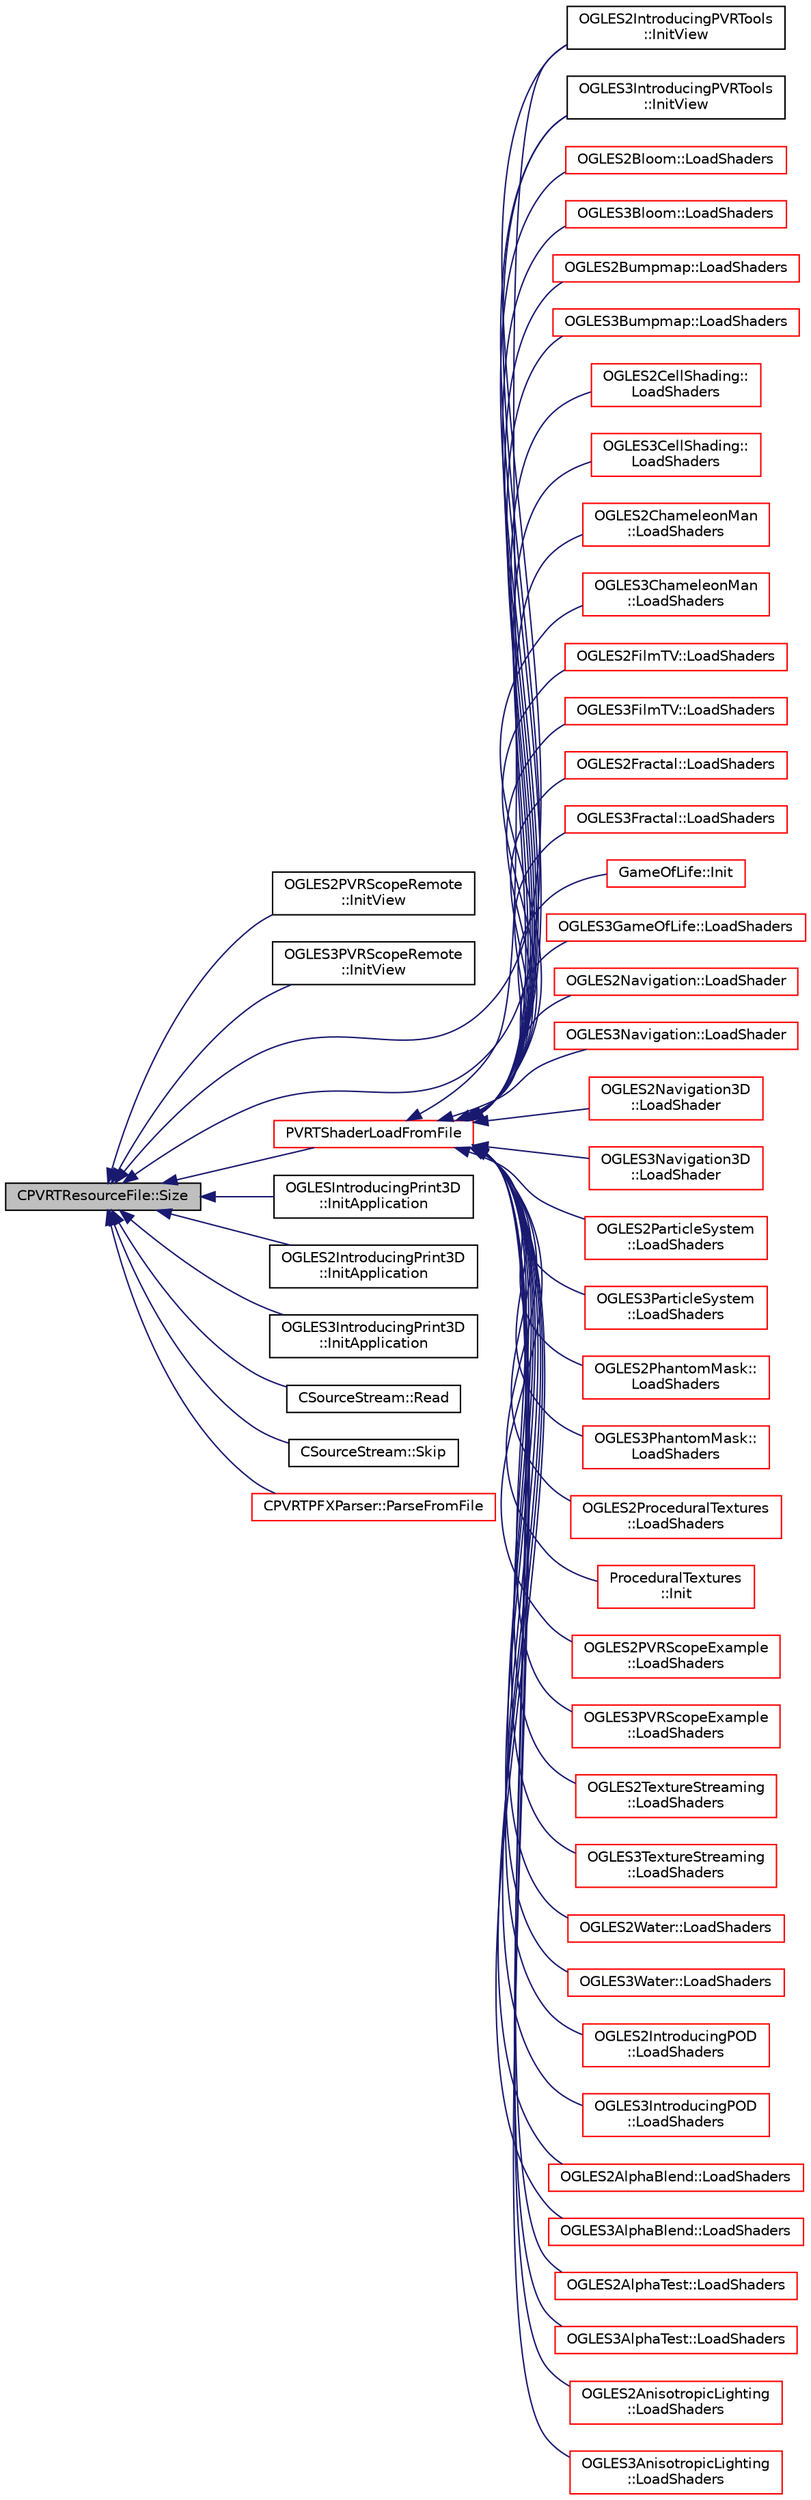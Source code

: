 digraph "CPVRTResourceFile::Size"
{
  edge [fontname="Helvetica",fontsize="10",labelfontname="Helvetica",labelfontsize="10"];
  node [fontname="Helvetica",fontsize="10",shape=record];
  rankdir="LR";
  Node1 [label="CPVRTResourceFile::Size",height=0.2,width=0.4,color="black", fillcolor="grey75", style="filled", fontcolor="black"];
  Node1 -> Node2 [dir="back",color="midnightblue",fontsize="10",style="solid",fontname="Helvetica"];
  Node2 [label="OGLES2PVRScopeRemote\l::InitView",height=0.2,width=0.4,color="black", fillcolor="white", style="filled",URL="$class_o_g_l_e_s2_p_v_r_scope_remote.html#a34819d6a18ee75f5627c10408ce040bd"];
  Node1 -> Node3 [dir="back",color="midnightblue",fontsize="10",style="solid",fontname="Helvetica"];
  Node3 [label="OGLES3PVRScopeRemote\l::InitView",height=0.2,width=0.4,color="black", fillcolor="white", style="filled",URL="$class_o_g_l_e_s3_p_v_r_scope_remote.html#acdb46d8149ddf4a6c98838cda2c32787"];
  Node1 -> Node4 [dir="back",color="midnightblue",fontsize="10",style="solid",fontname="Helvetica"];
  Node4 [label="OGLES2IntroducingPVRTools\l::InitView",height=0.2,width=0.4,color="black", fillcolor="white", style="filled",URL="$class_o_g_l_e_s2_introducing_p_v_r_tools.html#a885ab6eab7329e37287a72058044bce6"];
  Node1 -> Node5 [dir="back",color="midnightblue",fontsize="10",style="solid",fontname="Helvetica"];
  Node5 [label="OGLES3IntroducingPVRTools\l::InitView",height=0.2,width=0.4,color="black", fillcolor="white", style="filled",URL="$class_o_g_l_e_s3_introducing_p_v_r_tools.html#a584e7909eb20ad75038c6a353b80e1d5"];
  Node1 -> Node6 [dir="back",color="midnightblue",fontsize="10",style="solid",fontname="Helvetica"];
  Node6 [label="OGLESIntroducingPrint3D\l::InitApplication",height=0.2,width=0.4,color="black", fillcolor="white", style="filled",URL="$class_o_g_l_e_s_introducing_print3_d.html#a1577668f99803b95200ac067b55d351c"];
  Node1 -> Node7 [dir="back",color="midnightblue",fontsize="10",style="solid",fontname="Helvetica"];
  Node7 [label="OGLES2IntroducingPrint3D\l::InitApplication",height=0.2,width=0.4,color="black", fillcolor="white", style="filled",URL="$class_o_g_l_e_s2_introducing_print3_d.html#ac63dd04dd03b97af17e228c826b21135"];
  Node1 -> Node8 [dir="back",color="midnightblue",fontsize="10",style="solid",fontname="Helvetica"];
  Node8 [label="OGLES3IntroducingPrint3D\l::InitApplication",height=0.2,width=0.4,color="black", fillcolor="white", style="filled",URL="$class_o_g_l_e_s3_introducing_print3_d.html#a2280934b49ab51dd9db3026d9f209405"];
  Node1 -> Node9 [dir="back",color="midnightblue",fontsize="10",style="solid",fontname="Helvetica"];
  Node9 [label="PVRTShaderLoadFromFile",height=0.2,width=0.4,color="red", fillcolor="white", style="filled",URL="$group___a_p_i___o_g_l_e_s2.html#ga568b6b49364c381f51f873e86d125138",tooltip="Loads a shader file into memory and passes it to the GL. It also passes defines that need to be pre-a..."];
  Node9 -> Node10 [dir="back",color="midnightblue",fontsize="10",style="solid",fontname="Helvetica"];
  Node10 [label="OGLES2ChameleonMan\l::LoadShaders",height=0.2,width=0.4,color="red", fillcolor="white", style="filled",URL="$class_o_g_l_e_s2_chameleon_man.html#acaebc61e0b7b063182cc2fe17828c9cd"];
  Node9 -> Node11 [dir="back",color="midnightblue",fontsize="10",style="solid",fontname="Helvetica"];
  Node11 [label="OGLES3ChameleonMan\l::LoadShaders",height=0.2,width=0.4,color="red", fillcolor="white", style="filled",URL="$class_o_g_l_e_s3_chameleon_man.html#aa6d67d577e7bbab7572f05658a6f2fa9"];
  Node9 -> Node12 [dir="back",color="midnightblue",fontsize="10",style="solid",fontname="Helvetica"];
  Node12 [label="OGLES2FilmTV::LoadShaders",height=0.2,width=0.4,color="red", fillcolor="white", style="filled",URL="$class_o_g_l_e_s2_film_t_v.html#a072ffe9e259db45c19df51a2a7269057"];
  Node9 -> Node13 [dir="back",color="midnightblue",fontsize="10",style="solid",fontname="Helvetica"];
  Node13 [label="OGLES3FilmTV::LoadShaders",height=0.2,width=0.4,color="red", fillcolor="white", style="filled",URL="$class_o_g_l_e_s3_film_t_v.html#a42f28065333cb617fc8ad42cdaa3eb0c"];
  Node9 -> Node14 [dir="back",color="midnightblue",fontsize="10",style="solid",fontname="Helvetica"];
  Node14 [label="OGLES2Fractal::LoadShaders",height=0.2,width=0.4,color="red", fillcolor="white", style="filled",URL="$class_o_g_l_e_s2_fractal.html#a8eacf405c0f8557250f23029d8695048"];
  Node9 -> Node15 [dir="back",color="midnightblue",fontsize="10",style="solid",fontname="Helvetica"];
  Node15 [label="OGLES3Fractal::LoadShaders",height=0.2,width=0.4,color="red", fillcolor="white", style="filled",URL="$class_o_g_l_e_s3_fractal.html#a5fcb07ca5d953ed9731d8001738fb3a2"];
  Node9 -> Node16 [dir="back",color="midnightblue",fontsize="10",style="solid",fontname="Helvetica"];
  Node16 [label="GameOfLife::Init",height=0.2,width=0.4,color="red", fillcolor="white", style="filled",URL="$class_game_of_life.html#a239bb145b2356ecbfd3140c9fa712dfd"];
  Node9 -> Node17 [dir="back",color="midnightblue",fontsize="10",style="solid",fontname="Helvetica"];
  Node17 [label="OGLES3GameOfLife::LoadShaders",height=0.2,width=0.4,color="red", fillcolor="white", style="filled",URL="$class_o_g_l_e_s3_game_of_life.html#af43ba0f055bd6622a969c496a91301d4"];
  Node9 -> Node18 [dir="back",color="midnightblue",fontsize="10",style="solid",fontname="Helvetica"];
  Node18 [label="OGLES2Navigation::LoadShader",height=0.2,width=0.4,color="red", fillcolor="white", style="filled",URL="$class_o_g_l_e_s2_navigation.html#a03526c9b7933c39000d0715e1fdd8b44"];
  Node9 -> Node19 [dir="back",color="midnightblue",fontsize="10",style="solid",fontname="Helvetica"];
  Node19 [label="OGLES3Navigation::LoadShader",height=0.2,width=0.4,color="red", fillcolor="white", style="filled",URL="$class_o_g_l_e_s3_navigation.html#a9516caab3486c5fba4a6b8e4e13e8ac5"];
  Node9 -> Node20 [dir="back",color="midnightblue",fontsize="10",style="solid",fontname="Helvetica"];
  Node20 [label="OGLES2Navigation3D\l::LoadShader",height=0.2,width=0.4,color="red", fillcolor="white", style="filled",URL="$class_o_g_l_e_s2_navigation3_d.html#a74010a6172519bfce746fe66a0165167"];
  Node9 -> Node21 [dir="back",color="midnightblue",fontsize="10",style="solid",fontname="Helvetica"];
  Node21 [label="OGLES3Navigation3D\l::LoadShader",height=0.2,width=0.4,color="red", fillcolor="white", style="filled",URL="$class_o_g_l_e_s3_navigation3_d.html#ab76bc61b042c223063e14427469289d0"];
  Node9 -> Node22 [dir="back",color="midnightblue",fontsize="10",style="solid",fontname="Helvetica"];
  Node22 [label="OGLES2ParticleSystem\l::LoadShaders",height=0.2,width=0.4,color="red", fillcolor="white", style="filled",URL="$class_o_g_l_e_s2_particle_system.html#a8df815b339586c1917542e7da57c1818"];
  Node9 -> Node23 [dir="back",color="midnightblue",fontsize="10",style="solid",fontname="Helvetica"];
  Node23 [label="OGLES3ParticleSystem\l::LoadShaders",height=0.2,width=0.4,color="red", fillcolor="white", style="filled",URL="$class_o_g_l_e_s3_particle_system.html#ae0fa5d63d2377f8da6ec3a4957fd9b5d"];
  Node9 -> Node24 [dir="back",color="midnightblue",fontsize="10",style="solid",fontname="Helvetica"];
  Node24 [label="OGLES2PhantomMask::\lLoadShaders",height=0.2,width=0.4,color="red", fillcolor="white", style="filled",URL="$class_o_g_l_e_s2_phantom_mask.html#a267ab9a7f4740f8adad092e7a7df5c14"];
  Node9 -> Node25 [dir="back",color="midnightblue",fontsize="10",style="solid",fontname="Helvetica"];
  Node25 [label="OGLES3PhantomMask::\lLoadShaders",height=0.2,width=0.4,color="red", fillcolor="white", style="filled",URL="$class_o_g_l_e_s3_phantom_mask.html#a1157519dd91aed2f4b8afdca39a109df"];
  Node9 -> Node26 [dir="back",color="midnightblue",fontsize="10",style="solid",fontname="Helvetica"];
  Node26 [label="OGLES2ProceduralTextures\l::LoadShaders",height=0.2,width=0.4,color="red", fillcolor="white", style="filled",URL="$class_o_g_l_e_s2_procedural_textures.html#a5aecbd38c8dfb3a64a2f007aff4028a7"];
  Node9 -> Node27 [dir="back",color="midnightblue",fontsize="10",style="solid",fontname="Helvetica"];
  Node27 [label="ProceduralTextures\l::Init",height=0.2,width=0.4,color="red", fillcolor="white", style="filled",URL="$class_procedural_textures.html#a354741cb335a1e067094479665c09422"];
  Node9 -> Node28 [dir="back",color="midnightblue",fontsize="10",style="solid",fontname="Helvetica"];
  Node28 [label="OGLES2PVRScopeExample\l::LoadShaders",height=0.2,width=0.4,color="red", fillcolor="white", style="filled",URL="$class_o_g_l_e_s2_p_v_r_scope_example.html#a22964a3f244c3bfc1bae91fa000a717f"];
  Node9 -> Node29 [dir="back",color="midnightblue",fontsize="10",style="solid",fontname="Helvetica"];
  Node29 [label="OGLES3PVRScopeExample\l::LoadShaders",height=0.2,width=0.4,color="red", fillcolor="white", style="filled",URL="$class_o_g_l_e_s3_p_v_r_scope_example.html#a5b5c9fa29ac54ea19b8ac0ef421a9b29"];
  Node9 -> Node30 [dir="back",color="midnightblue",fontsize="10",style="solid",fontname="Helvetica"];
  Node30 [label="OGLES2TextureStreaming\l::LoadShaders",height=0.2,width=0.4,color="red", fillcolor="white", style="filled",URL="$class_o_g_l_e_s2_texture_streaming.html#aa6d1dc59d1cc58dfc13a3780a90d66e9"];
  Node9 -> Node31 [dir="back",color="midnightblue",fontsize="10",style="solid",fontname="Helvetica"];
  Node31 [label="OGLES3TextureStreaming\l::LoadShaders",height=0.2,width=0.4,color="red", fillcolor="white", style="filled",URL="$class_o_g_l_e_s3_texture_streaming.html#a79d21fb9bdac2ec54fbe9b9c33eb9cb4"];
  Node9 -> Node32 [dir="back",color="midnightblue",fontsize="10",style="solid",fontname="Helvetica"];
  Node32 [label="OGLES2Water::LoadShaders",height=0.2,width=0.4,color="red", fillcolor="white", style="filled",URL="$class_o_g_l_e_s2_water.html#a12e413a189d19f935830cdabce31d508"];
  Node9 -> Node33 [dir="back",color="midnightblue",fontsize="10",style="solid",fontname="Helvetica"];
  Node33 [label="OGLES3Water::LoadShaders",height=0.2,width=0.4,color="red", fillcolor="white", style="filled",URL="$class_o_g_l_e_s3_water.html#a93e2440f7f96cb254daa7cfd1d68991c"];
  Node9 -> Node4 [dir="back",color="midnightblue",fontsize="10",style="solid",fontname="Helvetica"];
  Node9 -> Node5 [dir="back",color="midnightblue",fontsize="10",style="solid",fontname="Helvetica"];
  Node9 -> Node34 [dir="back",color="midnightblue",fontsize="10",style="solid",fontname="Helvetica"];
  Node34 [label="OGLES2IntroducingPOD\l::LoadShaders",height=0.2,width=0.4,color="red", fillcolor="white", style="filled",URL="$class_o_g_l_e_s2_introducing_p_o_d.html#a3dbf378a7d92c4eccc49a5daaba32345"];
  Node9 -> Node35 [dir="back",color="midnightblue",fontsize="10",style="solid",fontname="Helvetica"];
  Node35 [label="OGLES3IntroducingPOD\l::LoadShaders",height=0.2,width=0.4,color="red", fillcolor="white", style="filled",URL="$class_o_g_l_e_s3_introducing_p_o_d.html#a23250e25bfe3a81f0c2a92d881b1e6c9"];
  Node9 -> Node36 [dir="back",color="midnightblue",fontsize="10",style="solid",fontname="Helvetica"];
  Node36 [label="OGLES2AlphaBlend::LoadShaders",height=0.2,width=0.4,color="red", fillcolor="white", style="filled",URL="$class_o_g_l_e_s2_alpha_blend.html#a7c2e5ccf9e1d38e34d0cceacfc020d76"];
  Node9 -> Node37 [dir="back",color="midnightblue",fontsize="10",style="solid",fontname="Helvetica"];
  Node37 [label="OGLES3AlphaBlend::LoadShaders",height=0.2,width=0.4,color="red", fillcolor="white", style="filled",URL="$class_o_g_l_e_s3_alpha_blend.html#ad9081062b1b253b2b3b2c61a40379a51"];
  Node9 -> Node38 [dir="back",color="midnightblue",fontsize="10",style="solid",fontname="Helvetica"];
  Node38 [label="OGLES2AlphaTest::LoadShaders",height=0.2,width=0.4,color="red", fillcolor="white", style="filled",URL="$class_o_g_l_e_s2_alpha_test.html#a14484b426b6816b487cccd12bbda9b73"];
  Node9 -> Node39 [dir="back",color="midnightblue",fontsize="10",style="solid",fontname="Helvetica"];
  Node39 [label="OGLES3AlphaTest::LoadShaders",height=0.2,width=0.4,color="red", fillcolor="white", style="filled",URL="$class_o_g_l_e_s3_alpha_test.html#ab4cd36432a1c6b2c18c67a8bc72617a4"];
  Node9 -> Node40 [dir="back",color="midnightblue",fontsize="10",style="solid",fontname="Helvetica"];
  Node40 [label="OGLES2AnisotropicLighting\l::LoadShaders",height=0.2,width=0.4,color="red", fillcolor="white", style="filled",URL="$class_o_g_l_e_s2_anisotropic_lighting.html#a99bb8c97259c0115d1c90f5f4f1c9b63"];
  Node9 -> Node41 [dir="back",color="midnightblue",fontsize="10",style="solid",fontname="Helvetica"];
  Node41 [label="OGLES3AnisotropicLighting\l::LoadShaders",height=0.2,width=0.4,color="red", fillcolor="white", style="filled",URL="$class_o_g_l_e_s3_anisotropic_lighting.html#a4b19629d0bf173dd5d2210924eadde77"];
  Node9 -> Node42 [dir="back",color="midnightblue",fontsize="10",style="solid",fontname="Helvetica"];
  Node42 [label="OGLES2Bloom::LoadShaders",height=0.2,width=0.4,color="red", fillcolor="white", style="filled",URL="$class_o_g_l_e_s2_bloom.html#aafbbe1afa2e8a1285a1324d929b4ce16"];
  Node9 -> Node43 [dir="back",color="midnightblue",fontsize="10",style="solid",fontname="Helvetica"];
  Node43 [label="OGLES3Bloom::LoadShaders",height=0.2,width=0.4,color="red", fillcolor="white", style="filled",URL="$class_o_g_l_e_s3_bloom.html#a5ead5d12472053edd2e8a69c436a1920"];
  Node9 -> Node44 [dir="back",color="midnightblue",fontsize="10",style="solid",fontname="Helvetica"];
  Node44 [label="OGLES2Bumpmap::LoadShaders",height=0.2,width=0.4,color="red", fillcolor="white", style="filled",URL="$class_o_g_l_e_s2_bumpmap.html#ae9ec3cdfa1545ea2f6696ab833f159f6"];
  Node9 -> Node45 [dir="back",color="midnightblue",fontsize="10",style="solid",fontname="Helvetica"];
  Node45 [label="OGLES3Bumpmap::LoadShaders",height=0.2,width=0.4,color="red", fillcolor="white", style="filled",URL="$class_o_g_l_e_s3_bumpmap.html#afd6c09f4ac3af367c14f299ccad4dc66"];
  Node9 -> Node46 [dir="back",color="midnightblue",fontsize="10",style="solid",fontname="Helvetica"];
  Node46 [label="OGLES2CellShading::\lLoadShaders",height=0.2,width=0.4,color="red", fillcolor="white", style="filled",URL="$class_o_g_l_e_s2_cell_shading.html#a1b8727b496e112eedda5f130be182d91"];
  Node9 -> Node47 [dir="back",color="midnightblue",fontsize="10",style="solid",fontname="Helvetica"];
  Node47 [label="OGLES3CellShading::\lLoadShaders",height=0.2,width=0.4,color="red", fillcolor="white", style="filled",URL="$class_o_g_l_e_s3_cell_shading.html#a2989a1e79d635dff6ca068fe9aa96504"];
  Node1 -> Node48 [dir="back",color="midnightblue",fontsize="10",style="solid",fontname="Helvetica"];
  Node48 [label="CSourceStream::Read",height=0.2,width=0.4,color="black", fillcolor="white", style="filled",URL="$class_c_source_stream.html#aa703cd695da4e14d41aa7c5e7b803891"];
  Node1 -> Node49 [dir="back",color="midnightblue",fontsize="10",style="solid",fontname="Helvetica"];
  Node49 [label="CSourceStream::Skip",height=0.2,width=0.4,color="black", fillcolor="white", style="filled",URL="$class_c_source_stream.html#a0888527eea170af4867442dab2fa83f7"];
  Node1 -> Node50 [dir="back",color="midnightblue",fontsize="10",style="solid",fontname="Helvetica"];
  Node50 [label="CPVRTPFXParser::ParseFromFile",height=0.2,width=0.4,color="red", fillcolor="white", style="filled",URL="$class_c_p_v_r_t_p_f_x_parser.html#ae1a2dba178d9960729d6c5a04255370f",tooltip="Reads the PFX file and calls the parser. "];
}
